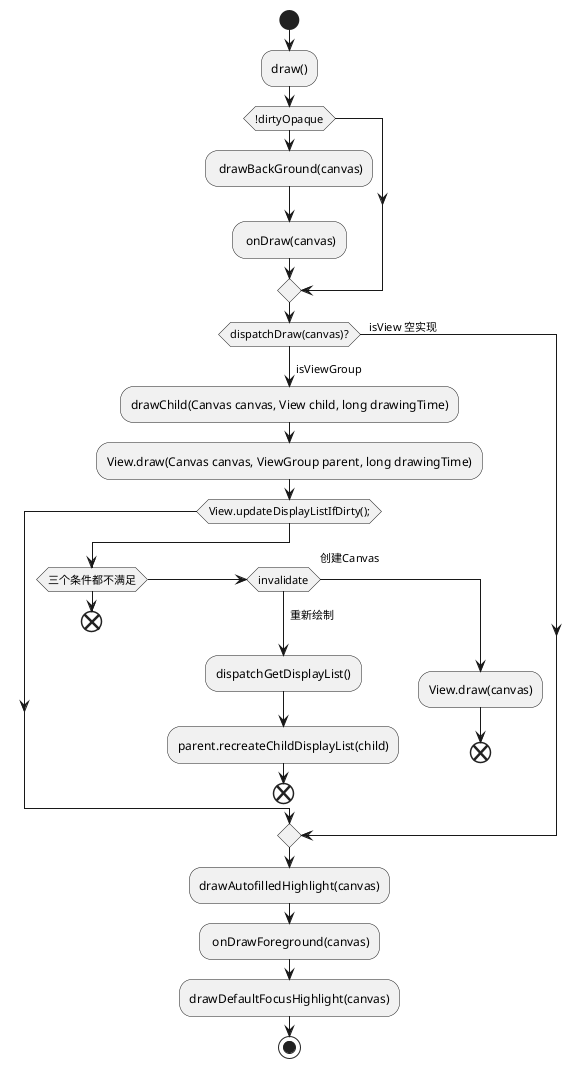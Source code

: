 @startuml

start
:draw();

if (!dirtyOpaque)
  : drawBackGround(canvas);
  : onDraw(canvas);
endif
  if(dispatchDraw(canvas)?) then  ( \n isViewGroup\n)
    :drawChild(Canvas canvas, View child, long drawingTime);
    :View.draw(Canvas canvas, ViewGroup parent, long drawingTime);

    while(View.updateDisplayListIfDirty();)
     if(三个条件都不满足)
     end
     else if (invalidate) then (\n 重新绘制 \n)
         :dispatchGetDisplayList();
         :parent.recreateChildDisplayList(child);
          end
      else (\n创建Canvas\n)
          :View.draw(canvas);
           end
      endif
      end while
   else (   isView 空实现)
   endif

   :drawAutofilledHighlight(canvas);
          : onDrawForeground(canvas);
          :drawDefaultFocusHighlight(canvas);

stop
@enduml
